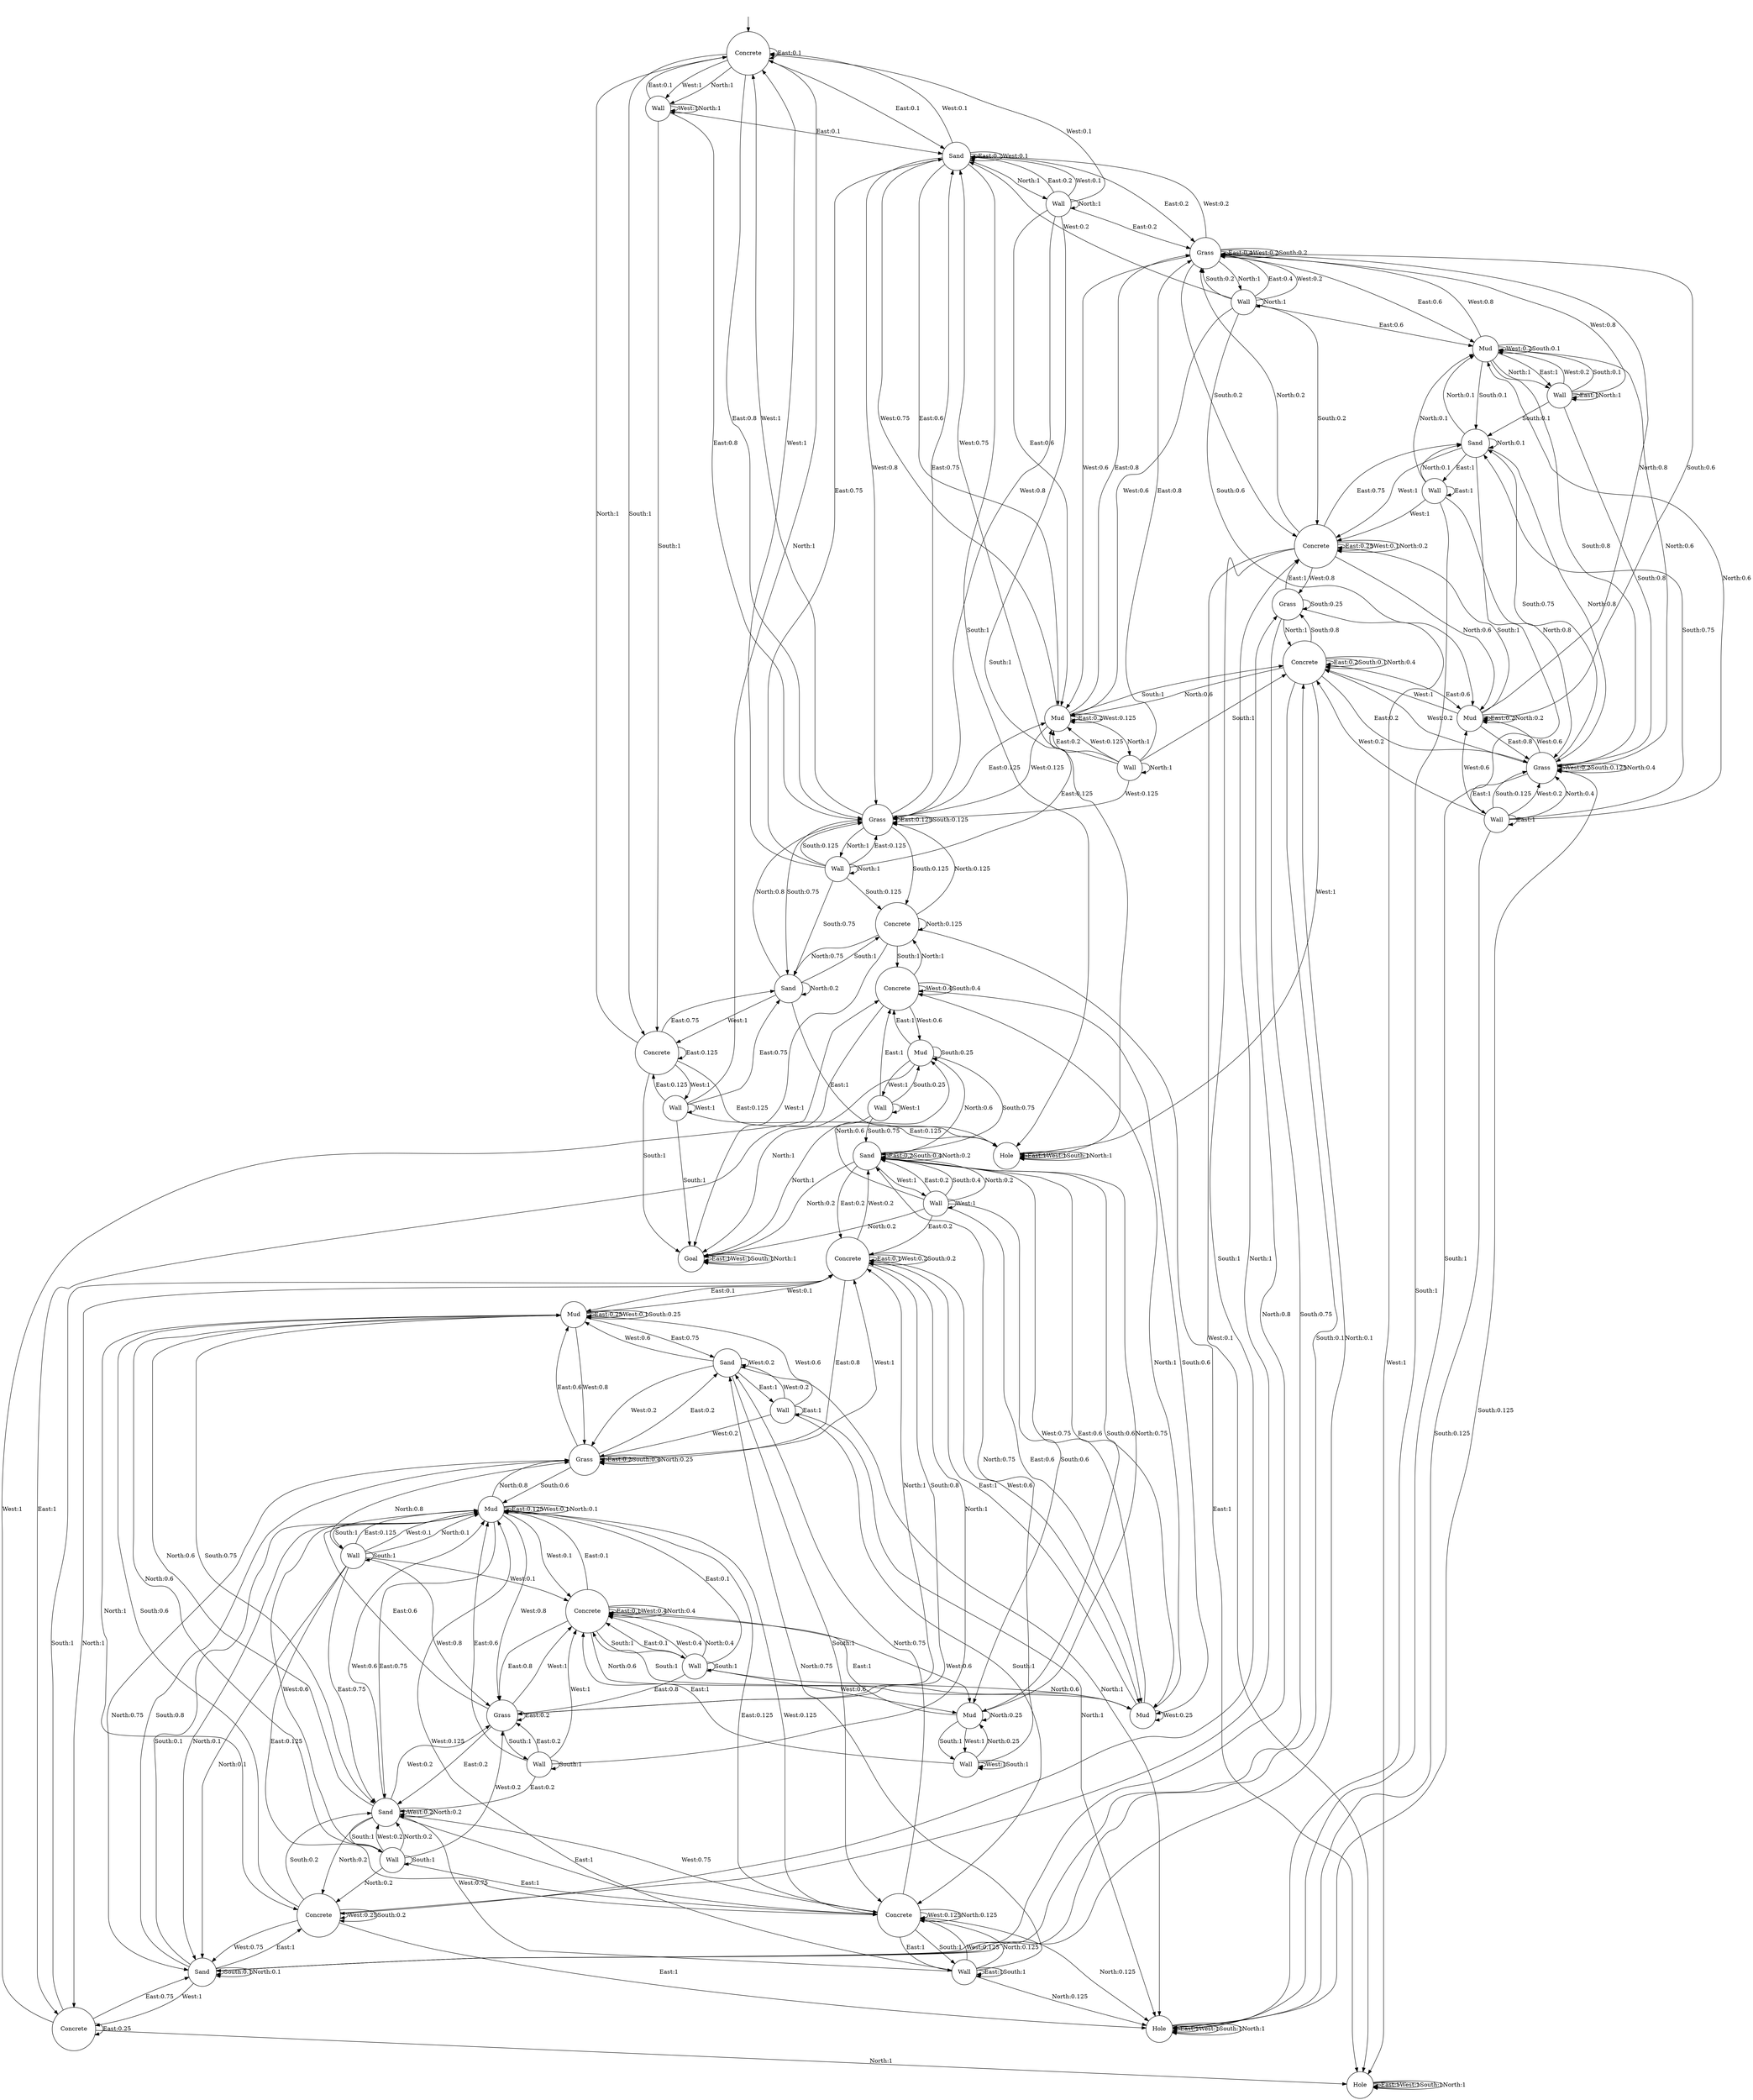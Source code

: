 digraph g {
__start0 [label="" shape="none"];
0 [shape="circle" label="Concrete"];
1 [shape="circle" label="Wall"];
2 [shape="circle" label="Concrete"];
3 [shape="circle" label="Wall"];
4 [shape="circle" label="Goal"];
5 [shape="circle" label="Wall"];
6 [shape="circle" label="Mud"];
7 [shape="circle" label="Wall"];
8 [shape="circle" label="Sand"];
9 [shape="circle" label="Wall"];
10 [shape="circle" label="Mud"];
11 [shape="circle" label="Wall"];
12 [shape="circle" label="Grass"];
13 [shape="circle" label="Sand"];
14 [shape="circle" label="Concrete"];
15 [shape="circle" label="Concrete"];
16 [shape="circle" label="Mud"];
17 [shape="circle" label="Concrete"];
18 [shape="circle" label="Wall"];
19 [shape="circle" label="Wall"];
20 [shape="circle" label="Sand"];
21 [shape="circle" label="Hole"];
22 [shape="circle" label="Hole"];
23 [shape="circle" label="Concrete"];
24 [shape="circle" label="Concrete"];
25 [shape="circle" label="Wall"];
26 [shape="circle" label="Grass"];
27 [shape="circle" label="Wall"];
28 [shape="circle" label="Mud"];
29 [shape="circle" label="Concrete"];
30 [shape="circle" label="Grass"];
31 [shape="circle" label="Sand"];
32 [shape="circle" label="Grass"];
33 [shape="circle" label="Wall"];
34 [shape="circle" label="Mud"];
35 [shape="circle" label="Wall"];
36 [shape="circle" label="Grass"];
37 [shape="circle" label="Mud"];
38 [shape="circle" label="Concrete"];
39 [shape="circle" label="Concrete"];
40 [shape="circle" label="Mud"];
41 [shape="circle" label="Wall"];
42 [shape="circle" label="Sand"];
43 [shape="circle" label="Wall"];
44 [shape="circle" label="Mud"];
45 [shape="circle" label="Wall"];
46 [shape="circle" label="Grass"];
47 [shape="circle" label="Wall"];
48 [shape="circle" label="Sand"];
49 [shape="circle" label="Hole"];
50 [shape="circle" label="Wall"];
51 [shape="circle" label="Sand"];
52 [shape="circle" label="Concrete"];
53 [shape="circle" label="Wall"];
0 -> 0 [label="East:0.1"];
0 -> 12 [label="East:0.8"];
0 -> 20 [label="East:0.1"];
0 -> 1 [label="West:1"];
0 -> 2 [label="South:1"];
0 -> 1 [label="North:1"];
1 -> 0 [label="East:0.1"];
1 -> 12 [label="East:0.8"];
1 -> 20 [label="East:0.1"];
1 -> 1 [label="West:1"];
1 -> 2 [label="South:1"];
1 -> 1 [label="North:1"];
2 -> 2 [label="East:0.125"];
2 -> 13 [label="East:0.75"];
2 -> 21 [label="East:0.125"];
2 -> 3 [label="West:1"];
2 -> 4 [label="South:1"];
2 -> 0 [label="North:1"];
3 -> 2 [label="East:0.125"];
3 -> 13 [label="East:0.75"];
3 -> 21 [label="East:0.125"];
3 -> 3 [label="West:1"];
3 -> 4 [label="South:1"];
3 -> 0 [label="North:1"];
4 -> 4 [label="East:1"];
4 -> 4 [label="West:1"];
4 -> 4 [label="South:1"];
4 -> 4 [label="North:1"];
5 -> 15 [label="East:1"];
5 -> 5 [label="West:1"];
5 -> 6 [label="South:0.25"];
5 -> 8 [label="South:0.75"];
5 -> 4 [label="North:1"];
6 -> 15 [label="East:1"];
6 -> 5 [label="West:1"];
6 -> 6 [label="South:0.25"];
6 -> 8 [label="South:0.75"];
6 -> 4 [label="North:1"];
7 -> 8 [label="East:0.2"];
7 -> 16 [label="East:0.6"];
7 -> 24 [label="East:0.2"];
7 -> 7 [label="West:1"];
7 -> 8 [label="South:0.4"];
7 -> 10 [label="South:0.6"];
7 -> 4 [label="North:0.2"];
7 -> 6 [label="North:0.6"];
7 -> 8 [label="North:0.2"];
8 -> 8 [label="East:0.2"];
8 -> 16 [label="East:0.6"];
8 -> 24 [label="East:0.2"];
8 -> 7 [label="West:1"];
8 -> 8 [label="South:0.4"];
8 -> 10 [label="South:0.6"];
8 -> 4 [label="North:0.2"];
8 -> 6 [label="North:0.6"];
8 -> 8 [label="North:0.2"];
9 -> 17 [label="East:1"];
9 -> 9 [label="West:1"];
9 -> 9 [label="South:1"];
9 -> 8 [label="North:0.75"];
9 -> 10 [label="North:0.25"];
10 -> 17 [label="East:1"];
10 -> 9 [label="West:1"];
10 -> 9 [label="South:1"];
10 -> 8 [label="North:0.75"];
10 -> 10 [label="North:0.25"];
11 -> 12 [label="East:0.125"];
11 -> 20 [label="East:0.75"];
11 -> 28 [label="East:0.125"];
11 -> 0 [label="West:1"];
11 -> 12 [label="South:0.125"];
11 -> 13 [label="South:0.75"];
11 -> 14 [label="South:0.125"];
11 -> 11 [label="North:1"];
12 -> 12 [label="East:0.125"];
12 -> 20 [label="East:0.75"];
12 -> 28 [label="East:0.125"];
12 -> 0 [label="West:1"];
12 -> 12 [label="South:0.125"];
12 -> 13 [label="South:0.75"];
12 -> 14 [label="South:0.125"];
12 -> 11 [label="North:1"];
13 -> 21 [label="East:1"];
13 -> 2 [label="West:1"];
13 -> 14 [label="South:1"];
13 -> 12 [label="North:0.8"];
13 -> 13 [label="North:0.2"];
14 -> 22 [label="East:1"];
14 -> 4 [label="West:1"];
14 -> 15 [label="South:1"];
14 -> 12 [label="North:0.125"];
14 -> 13 [label="North:0.75"];
14 -> 14 [label="North:0.125"];
15 -> 23 [label="East:1"];
15 -> 6 [label="West:0.6"];
15 -> 15 [label="West:0.4"];
15 -> 15 [label="South:0.4"];
15 -> 16 [label="South:0.6"];
15 -> 14 [label="North:1"];
16 -> 24 [label="East:1"];
16 -> 8 [label="West:0.75"];
16 -> 16 [label="West:0.25"];
16 -> 17 [label="South:1"];
16 -> 15 [label="North:1"];
17 -> 17 [label="East:0.1"];
17 -> 26 [label="East:0.8"];
17 -> 34 [label="East:0.1"];
17 -> 10 [label="West:0.6"];
17 -> 17 [label="West:0.4"];
17 -> 18 [label="South:1"];
17 -> 16 [label="North:0.6"];
17 -> 17 [label="North:0.4"];
18 -> 17 [label="East:0.1"];
18 -> 26 [label="East:0.8"];
18 -> 34 [label="East:0.1"];
18 -> 10 [label="West:0.6"];
18 -> 17 [label="West:0.4"];
18 -> 18 [label="South:1"];
18 -> 16 [label="North:0.6"];
18 -> 17 [label="North:0.4"];
19 -> 20 [label="East:0.2"];
19 -> 28 [label="East:0.6"];
19 -> 36 [label="East:0.2"];
19 -> 0 [label="West:0.1"];
19 -> 12 [label="West:0.8"];
19 -> 20 [label="West:0.1"];
19 -> 21 [label="South:1"];
19 -> 19 [label="North:1"];
20 -> 20 [label="East:0.2"];
20 -> 28 [label="East:0.6"];
20 -> 36 [label="East:0.2"];
20 -> 0 [label="West:0.1"];
20 -> 12 [label="West:0.8"];
20 -> 20 [label="West:0.1"];
20 -> 21 [label="South:1"];
20 -> 19 [label="North:1"];
21 -> 21 [label="East:1"];
21 -> 21 [label="West:1"];
21 -> 21 [label="South:1"];
21 -> 21 [label="North:1"];
22 -> 22 [label="East:1"];
22 -> 22 [label="West:1"];
22 -> 22 [label="South:1"];
22 -> 22 [label="North:1"];
23 -> 23 [label="East:0.25"];
23 -> 31 [label="East:0.75"];
23 -> 15 [label="West:1"];
23 -> 24 [label="South:1"];
23 -> 22 [label="North:1"];
24 -> 24 [label="East:0.1"];
24 -> 32 [label="East:0.8"];
24 -> 40 [label="East:0.1"];
24 -> 8 [label="West:0.2"];
24 -> 16 [label="West:0.6"];
24 -> 24 [label="West:0.2"];
24 -> 24 [label="South:0.2"];
24 -> 26 [label="South:0.8"];
24 -> 23 [label="North:1"];
25 -> 26 [label="East:0.2"];
25 -> 34 [label="East:0.6"];
25 -> 42 [label="East:0.2"];
25 -> 17 [label="West:1"];
25 -> 25 [label="South:1"];
25 -> 24 [label="North:1"];
26 -> 26 [label="East:0.2"];
26 -> 34 [label="East:0.6"];
26 -> 42 [label="East:0.2"];
26 -> 17 [label="West:1"];
26 -> 25 [label="South:1"];
26 -> 24 [label="North:1"];
27 -> 28 [label="East:0.2"];
27 -> 36 [label="East:0.8"];
27 -> 12 [label="West:0.125"];
27 -> 20 [label="West:0.75"];
27 -> 28 [label="West:0.125"];
27 -> 29 [label="South:1"];
27 -> 27 [label="North:1"];
28 -> 28 [label="East:0.2"];
28 -> 36 [label="East:0.8"];
28 -> 12 [label="West:0.125"];
28 -> 20 [label="West:0.75"];
28 -> 28 [label="West:0.125"];
28 -> 29 [label="South:1"];
28 -> 27 [label="North:1"];
29 -> 29 [label="East:0.2"];
29 -> 37 [label="East:0.6"];
29 -> 46 [label="East:0.2"];
29 -> 21 [label="West:1"];
29 -> 29 [label="South:0.1"];
29 -> 30 [label="South:0.8"];
29 -> 31 [label="South:0.1"];
29 -> 28 [label="North:0.6"];
29 -> 29 [label="North:0.4"];
30 -> 38 [label="East:1"];
30 -> 22 [label="West:1"];
30 -> 30 [label="South:0.25"];
30 -> 31 [label="South:0.75"];
30 -> 29 [label="North:1"];
31 -> 39 [label="East:1"];
31 -> 23 [label="West:1"];
31 -> 31 [label="South:0.1"];
31 -> 32 [label="South:0.8"];
31 -> 34 [label="South:0.1"];
31 -> 29 [label="North:0.1"];
31 -> 30 [label="North:0.8"];
31 -> 31 [label="North:0.1"];
32 -> 32 [label="East:0.2"];
32 -> 40 [label="East:0.6"];
32 -> 51 [label="East:0.2"];
32 -> 24 [label="West:1"];
32 -> 32 [label="South:0.4"];
32 -> 34 [label="South:0.6"];
32 -> 31 [label="North:0.75"];
32 -> 32 [label="North:0.25"];
33 -> 34 [label="East:0.125"];
33 -> 42 [label="East:0.75"];
33 -> 52 [label="East:0.125"];
33 -> 17 [label="West:0.1"];
33 -> 26 [label="West:0.8"];
33 -> 34 [label="West:0.1"];
33 -> 33 [label="South:1"];
33 -> 31 [label="North:0.1"];
33 -> 32 [label="North:0.8"];
33 -> 34 [label="North:0.1"];
34 -> 34 [label="East:0.125"];
34 -> 42 [label="East:0.75"];
34 -> 52 [label="East:0.125"];
34 -> 17 [label="West:0.1"];
34 -> 26 [label="West:0.8"];
34 -> 34 [label="West:0.1"];
34 -> 33 [label="South:1"];
34 -> 31 [label="North:0.1"];
34 -> 32 [label="North:0.8"];
34 -> 34 [label="North:0.1"];
35 -> 36 [label="East:0.4"];
35 -> 44 [label="East:0.6"];
35 -> 20 [label="West:0.2"];
35 -> 28 [label="West:0.6"];
35 -> 36 [label="West:0.2"];
35 -> 36 [label="South:0.2"];
35 -> 37 [label="South:0.6"];
35 -> 38 [label="South:0.2"];
35 -> 35 [label="North:1"];
36 -> 36 [label="East:0.4"];
36 -> 44 [label="East:0.6"];
36 -> 20 [label="West:0.2"];
36 -> 28 [label="West:0.6"];
36 -> 36 [label="West:0.2"];
36 -> 36 [label="South:0.2"];
36 -> 37 [label="South:0.6"];
36 -> 38 [label="South:0.2"];
36 -> 35 [label="North:1"];
37 -> 37 [label="East:0.2"];
37 -> 46 [label="East:0.8"];
37 -> 29 [label="West:1"];
37 -> 38 [label="South:1"];
37 -> 36 [label="North:0.8"];
37 -> 37 [label="North:0.2"];
38 -> 38 [label="East:0.25"];
38 -> 48 [label="East:0.75"];
38 -> 22 [label="West:0.1"];
38 -> 30 [label="West:0.8"];
38 -> 38 [label="West:0.1"];
38 -> 39 [label="South:1"];
38 -> 36 [label="North:0.2"];
38 -> 37 [label="North:0.6"];
38 -> 38 [label="North:0.2"];
39 -> 49 [label="East:1"];
39 -> 31 [label="West:0.75"];
39 -> 39 [label="West:0.25"];
39 -> 39 [label="South:0.2"];
39 -> 40 [label="South:0.6"];
39 -> 42 [label="South:0.2"];
39 -> 38 [label="North:1"];
40 -> 40 [label="East:0.25"];
40 -> 51 [label="East:0.75"];
40 -> 24 [label="West:0.1"];
40 -> 32 [label="West:0.8"];
40 -> 40 [label="West:0.1"];
40 -> 40 [label="South:0.25"];
40 -> 42 [label="South:0.75"];
40 -> 39 [label="North:1"];
41 -> 52 [label="East:1"];
41 -> 26 [label="West:0.2"];
41 -> 34 [label="West:0.6"];
41 -> 42 [label="West:0.2"];
41 -> 41 [label="South:1"];
41 -> 39 [label="North:0.2"];
41 -> 40 [label="North:0.6"];
41 -> 42 [label="North:0.2"];
42 -> 52 [label="East:1"];
42 -> 26 [label="West:0.2"];
42 -> 34 [label="West:0.6"];
42 -> 42 [label="West:0.2"];
42 -> 41 [label="South:1"];
42 -> 39 [label="North:0.2"];
42 -> 40 [label="North:0.6"];
42 -> 42 [label="North:0.2"];
43 -> 43 [label="East:1"];
43 -> 36 [label="West:0.8"];
43 -> 44 [label="West:0.2"];
43 -> 44 [label="South:0.1"];
43 -> 46 [label="South:0.8"];
43 -> 48 [label="South:0.1"];
43 -> 43 [label="North:1"];
44 -> 43 [label="East:1"];
44 -> 36 [label="West:0.8"];
44 -> 44 [label="West:0.2"];
44 -> 44 [label="South:0.1"];
44 -> 46 [label="South:0.8"];
44 -> 48 [label="South:0.1"];
44 -> 43 [label="North:1"];
45 -> 45 [label="East:1"];
45 -> 29 [label="West:0.2"];
45 -> 37 [label="West:0.6"];
45 -> 46 [label="West:0.2"];
45 -> 46 [label="South:0.125"];
45 -> 48 [label="South:0.75"];
45 -> 49 [label="South:0.125"];
45 -> 44 [label="North:0.6"];
45 -> 46 [label="North:0.4"];
46 -> 45 [label="East:1"];
46 -> 29 [label="West:0.2"];
46 -> 37 [label="West:0.6"];
46 -> 46 [label="West:0.2"];
46 -> 46 [label="South:0.125"];
46 -> 48 [label="South:0.75"];
46 -> 49 [label="South:0.125"];
46 -> 44 [label="North:0.6"];
46 -> 46 [label="North:0.4"];
47 -> 47 [label="East:1"];
47 -> 38 [label="West:1"];
47 -> 49 [label="South:1"];
47 -> 44 [label="North:0.1"];
47 -> 46 [label="North:0.8"];
47 -> 48 [label="North:0.1"];
48 -> 47 [label="East:1"];
48 -> 38 [label="West:1"];
48 -> 49 [label="South:1"];
48 -> 44 [label="North:0.1"];
48 -> 46 [label="North:0.8"];
48 -> 48 [label="North:0.1"];
49 -> 49 [label="East:1"];
49 -> 49 [label="West:1"];
49 -> 49 [label="South:1"];
49 -> 49 [label="North:1"];
50 -> 50 [label="East:1"];
50 -> 32 [label="West:0.2"];
50 -> 40 [label="West:0.6"];
50 -> 51 [label="West:0.2"];
50 -> 52 [label="South:1"];
50 -> 49 [label="North:1"];
51 -> 50 [label="East:1"];
51 -> 32 [label="West:0.2"];
51 -> 40 [label="West:0.6"];
51 -> 51 [label="West:0.2"];
51 -> 52 [label="South:1"];
51 -> 49 [label="North:1"];
52 -> 53 [label="East:1"];
52 -> 34 [label="West:0.125"];
52 -> 42 [label="West:0.75"];
52 -> 52 [label="West:0.125"];
52 -> 53 [label="South:1"];
52 -> 49 [label="North:0.125"];
52 -> 51 [label="North:0.75"];
52 -> 52 [label="North:0.125"];
53 -> 53 [label="East:1"];
53 -> 34 [label="West:0.125"];
53 -> 42 [label="West:0.75"];
53 -> 52 [label="West:0.125"];
53 -> 53 [label="South:1"];
53 -> 49 [label="North:0.125"];
53 -> 51 [label="North:0.75"];
53 -> 52 [label="North:0.125"];
__start0 -> 0;
}
